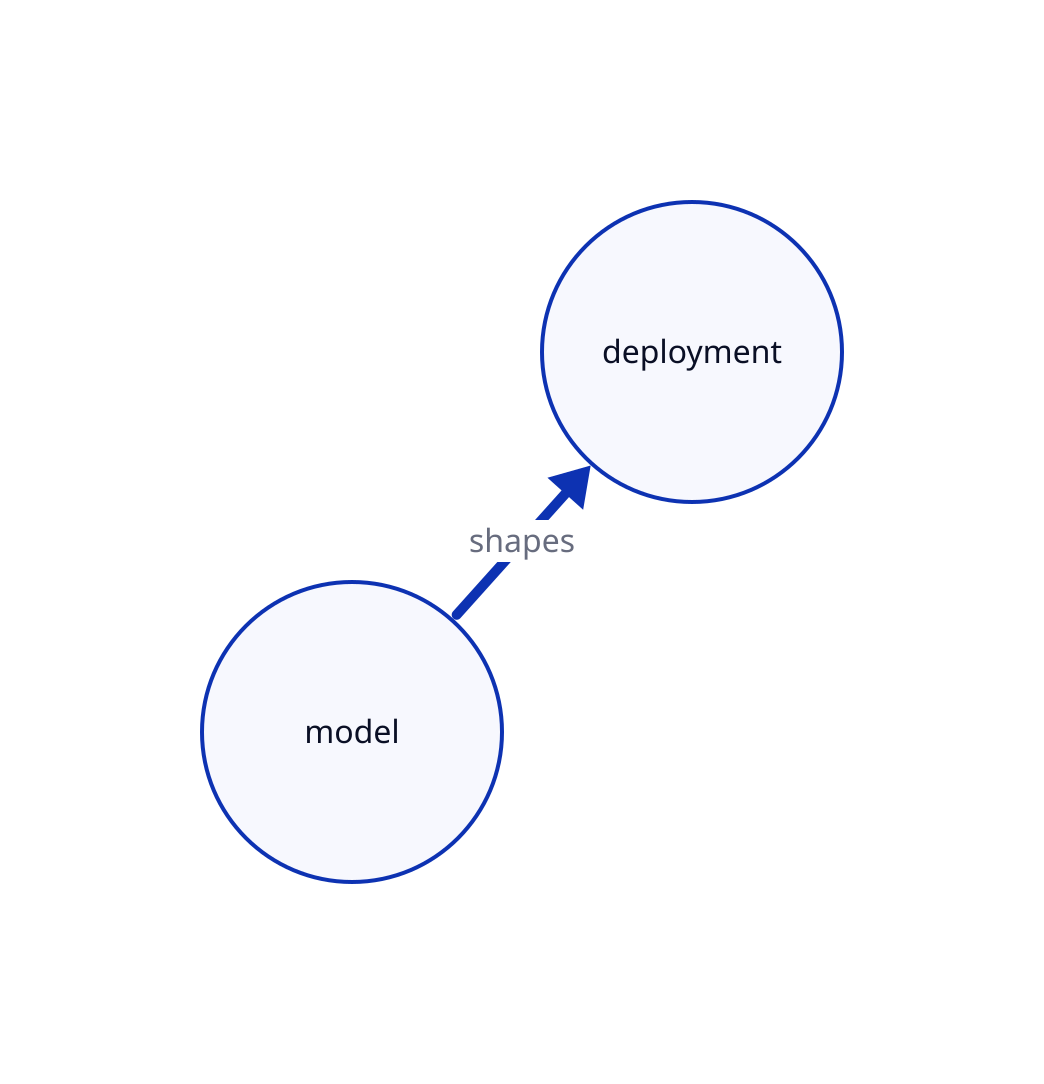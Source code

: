 direction: right

model: {
  shape: circle
  near: bottom-left
  width: 150
  height: 150
}

deployment: {
  shape: circle
  near: top-center
  width: 150
  height: 150
}

model -> deployment: shapes {
  style: {
    stroke-width: 5
  }
}
